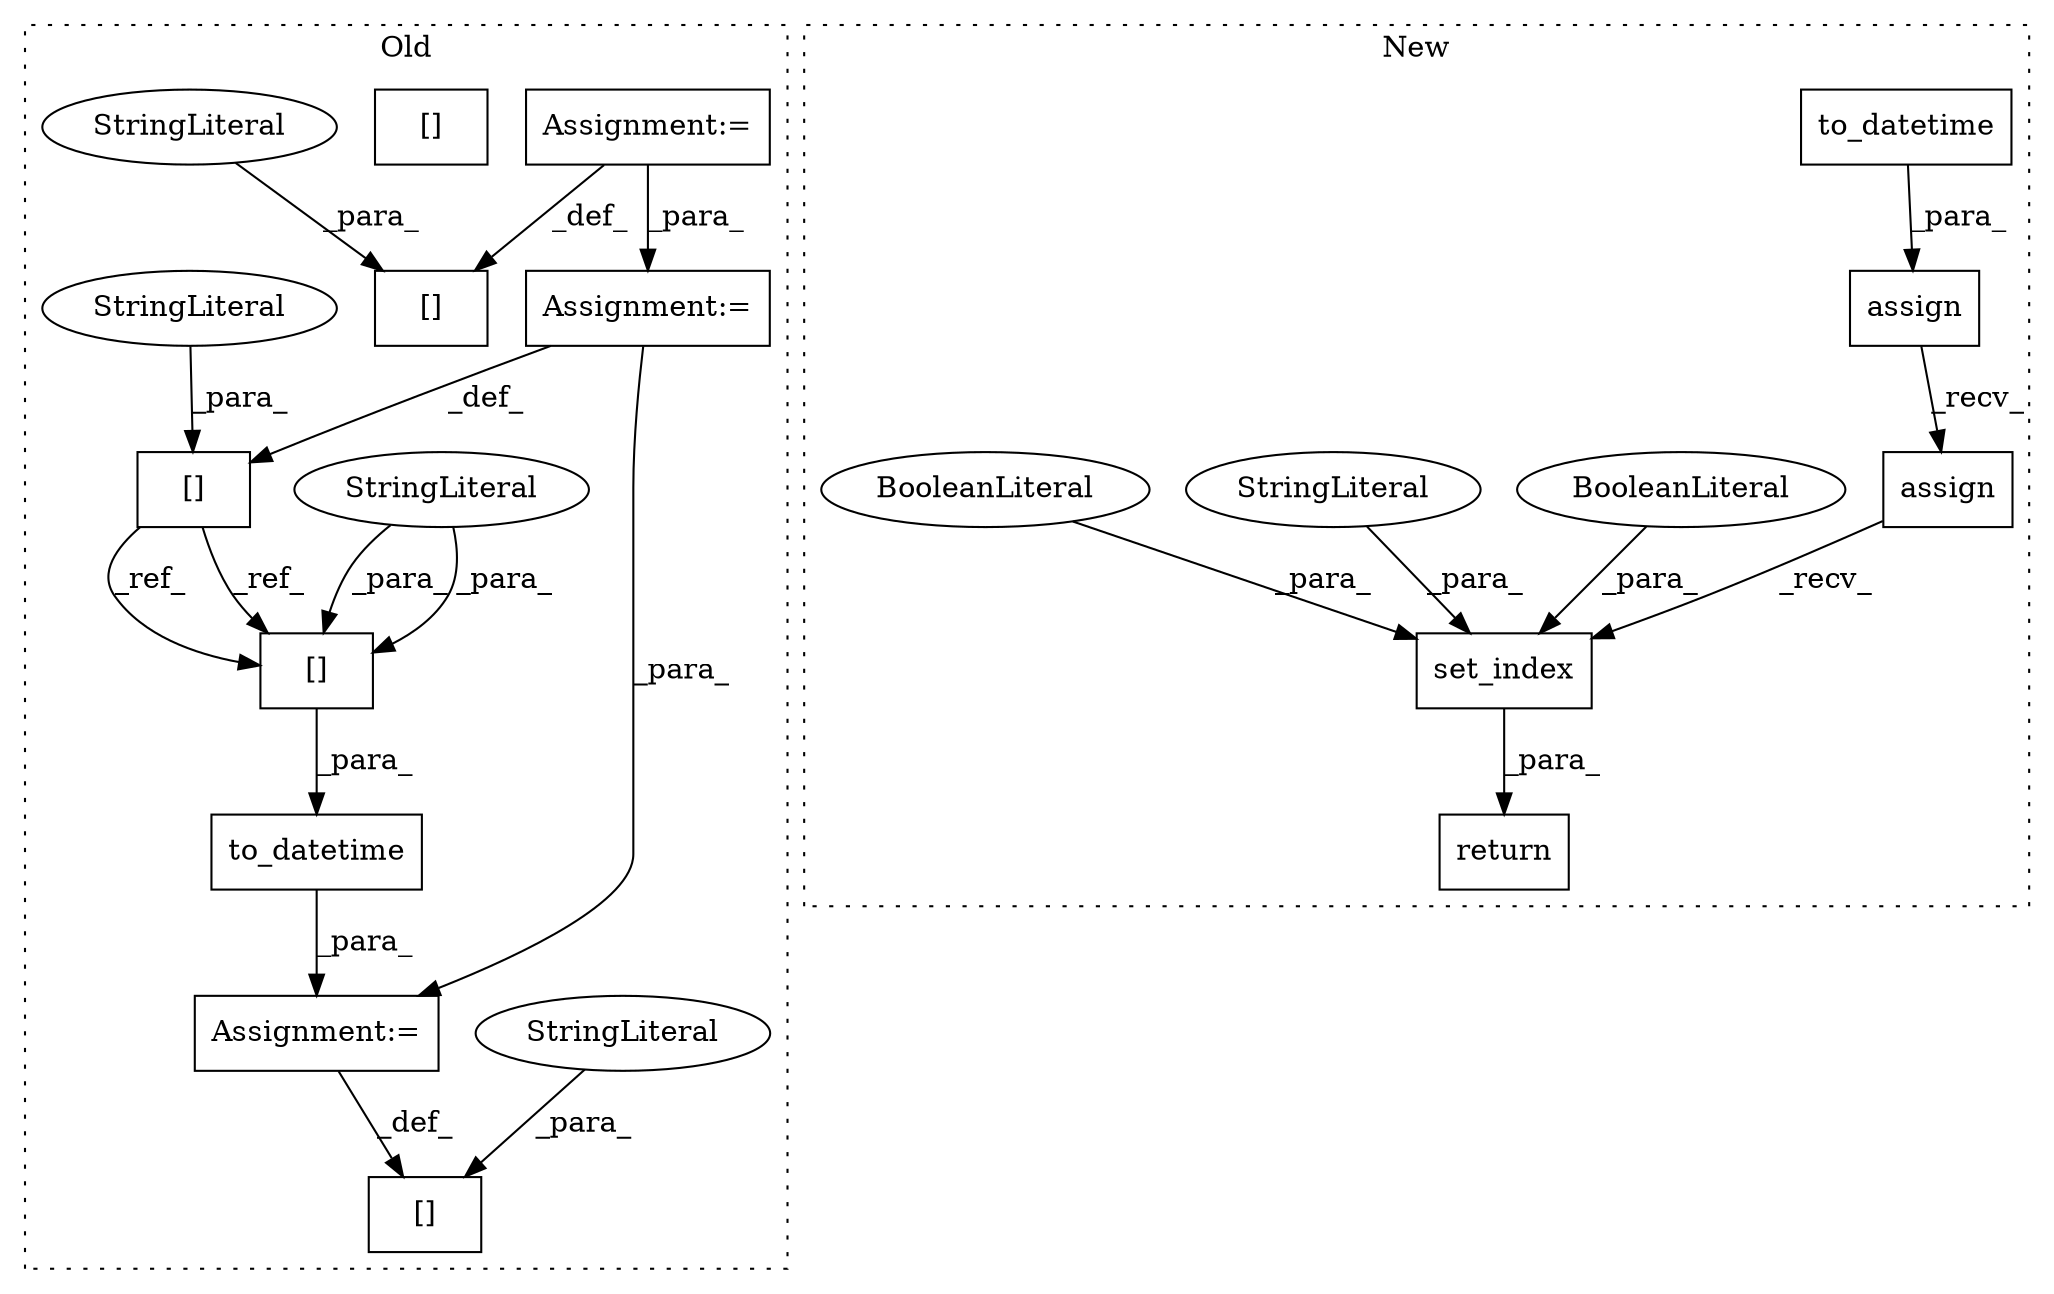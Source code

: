 digraph G {
subgraph cluster0 {
1 [label="to_datetime" a="32" s="4202,4226" l="12,1" shape="box"];
3 [label="Assignment:=" a="7" s="4194" l="1" shape="box"];
4 [label="[]" a="2" s="4105,4122" l="5,1" shape="box"];
5 [label="StringLiteral" a="45" s="4110" l="12" shape="ellipse"];
6 [label="[]" a="2" s="4182,4193" l="5,1" shape="box"];
7 [label="StringLiteral" a="45" s="4187" l="6" shape="ellipse"];
8 [label="Assignment:=" a="7" s="4090" l="1" shape="box"];
9 [label="[]" a="2" s="4214,4225" l="5,1" shape="box"];
10 [label="StringLiteral" a="45" s="4219" l="6" shape="ellipse"];
14 [label="[]" a="2" s="4078,4089" l="5,1" shape="box"];
15 [label="StringLiteral" a="45" s="4083" l="6" shape="ellipse"];
17 [label="Assignment:=" a="7" s="4123" l="1" shape="box"];
21 [label="[]" a="2" s="4214,4225" l="5,1" shape="box"];
label = "Old";
style="dotted";
}
subgraph cluster1 {
2 [label="assign" a="32" s="4036,4116" l="7,1" shape="box"];
11 [label="to_datetime" a="32" s="4050,4115" l="12,1" shape="box"];
12 [label="set_index" a="32" s="4229,4257" l="10,1" shape="box"];
13 [label="BooleanLiteral" a="9" s="4246" l="5" shape="ellipse"];
16 [label="StringLiteral" a="45" s="4239" l="6" shape="ellipse"];
18 [label="return" a="41" s="4959" l="7" shape="box"];
19 [label="BooleanLiteral" a="9" s="4252" l="5" shape="ellipse"];
20 [label="assign" a="32" s="4118,4137" l="7,1" shape="box"];
label = "New";
style="dotted";
}
1 -> 3 [label="_para_"];
2 -> 20 [label="_recv_"];
3 -> 6 [label="_def_"];
4 -> 21 [label="_ref_"];
4 -> 21 [label="_ref_"];
5 -> 4 [label="_para_"];
7 -> 6 [label="_para_"];
8 -> 14 [label="_def_"];
8 -> 17 [label="_para_"];
10 -> 21 [label="_para_"];
10 -> 21 [label="_para_"];
11 -> 2 [label="_para_"];
12 -> 18 [label="_para_"];
13 -> 12 [label="_para_"];
15 -> 14 [label="_para_"];
16 -> 12 [label="_para_"];
17 -> 3 [label="_para_"];
17 -> 4 [label="_def_"];
19 -> 12 [label="_para_"];
20 -> 12 [label="_recv_"];
21 -> 1 [label="_para_"];
}